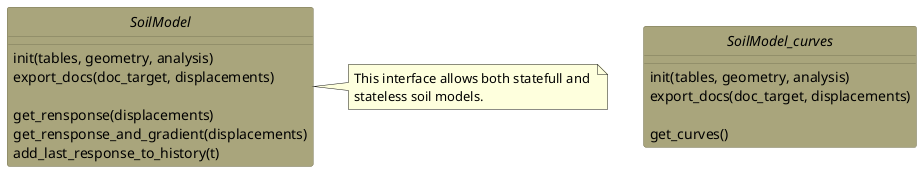
-: private
#: protected
+: public 

# Leftmost entity is ordered first, no matter arrow direction
# --: Vertical. Leftmost is top. This is defaul and may be rendered horizontally
# -: Horizontal. Leftmost is left

@startuml
skinparam classBorderColor #7B7859
skinparam classArrowColor #7B7859
skinparam classBackgroundColor #A9A57C
skinparam classAttributeIconSize 0
hide circle

interface SoilModel_curves {
    init(tables, geometry, analysis)
    export_docs(doc_target, displacements)

    get_curves()
}

interface SoilModel {
    init(tables, geometry, analysis)
    export_docs(doc_target, displacements)

    get_rensponse(displacements)
    get_rensponse_and_gradient(displacements)
    add_last_response_to_history(t)
}

note right of SoilModel
    This interface allows both statefull and 
    stateless soil models.
end note
@enduml